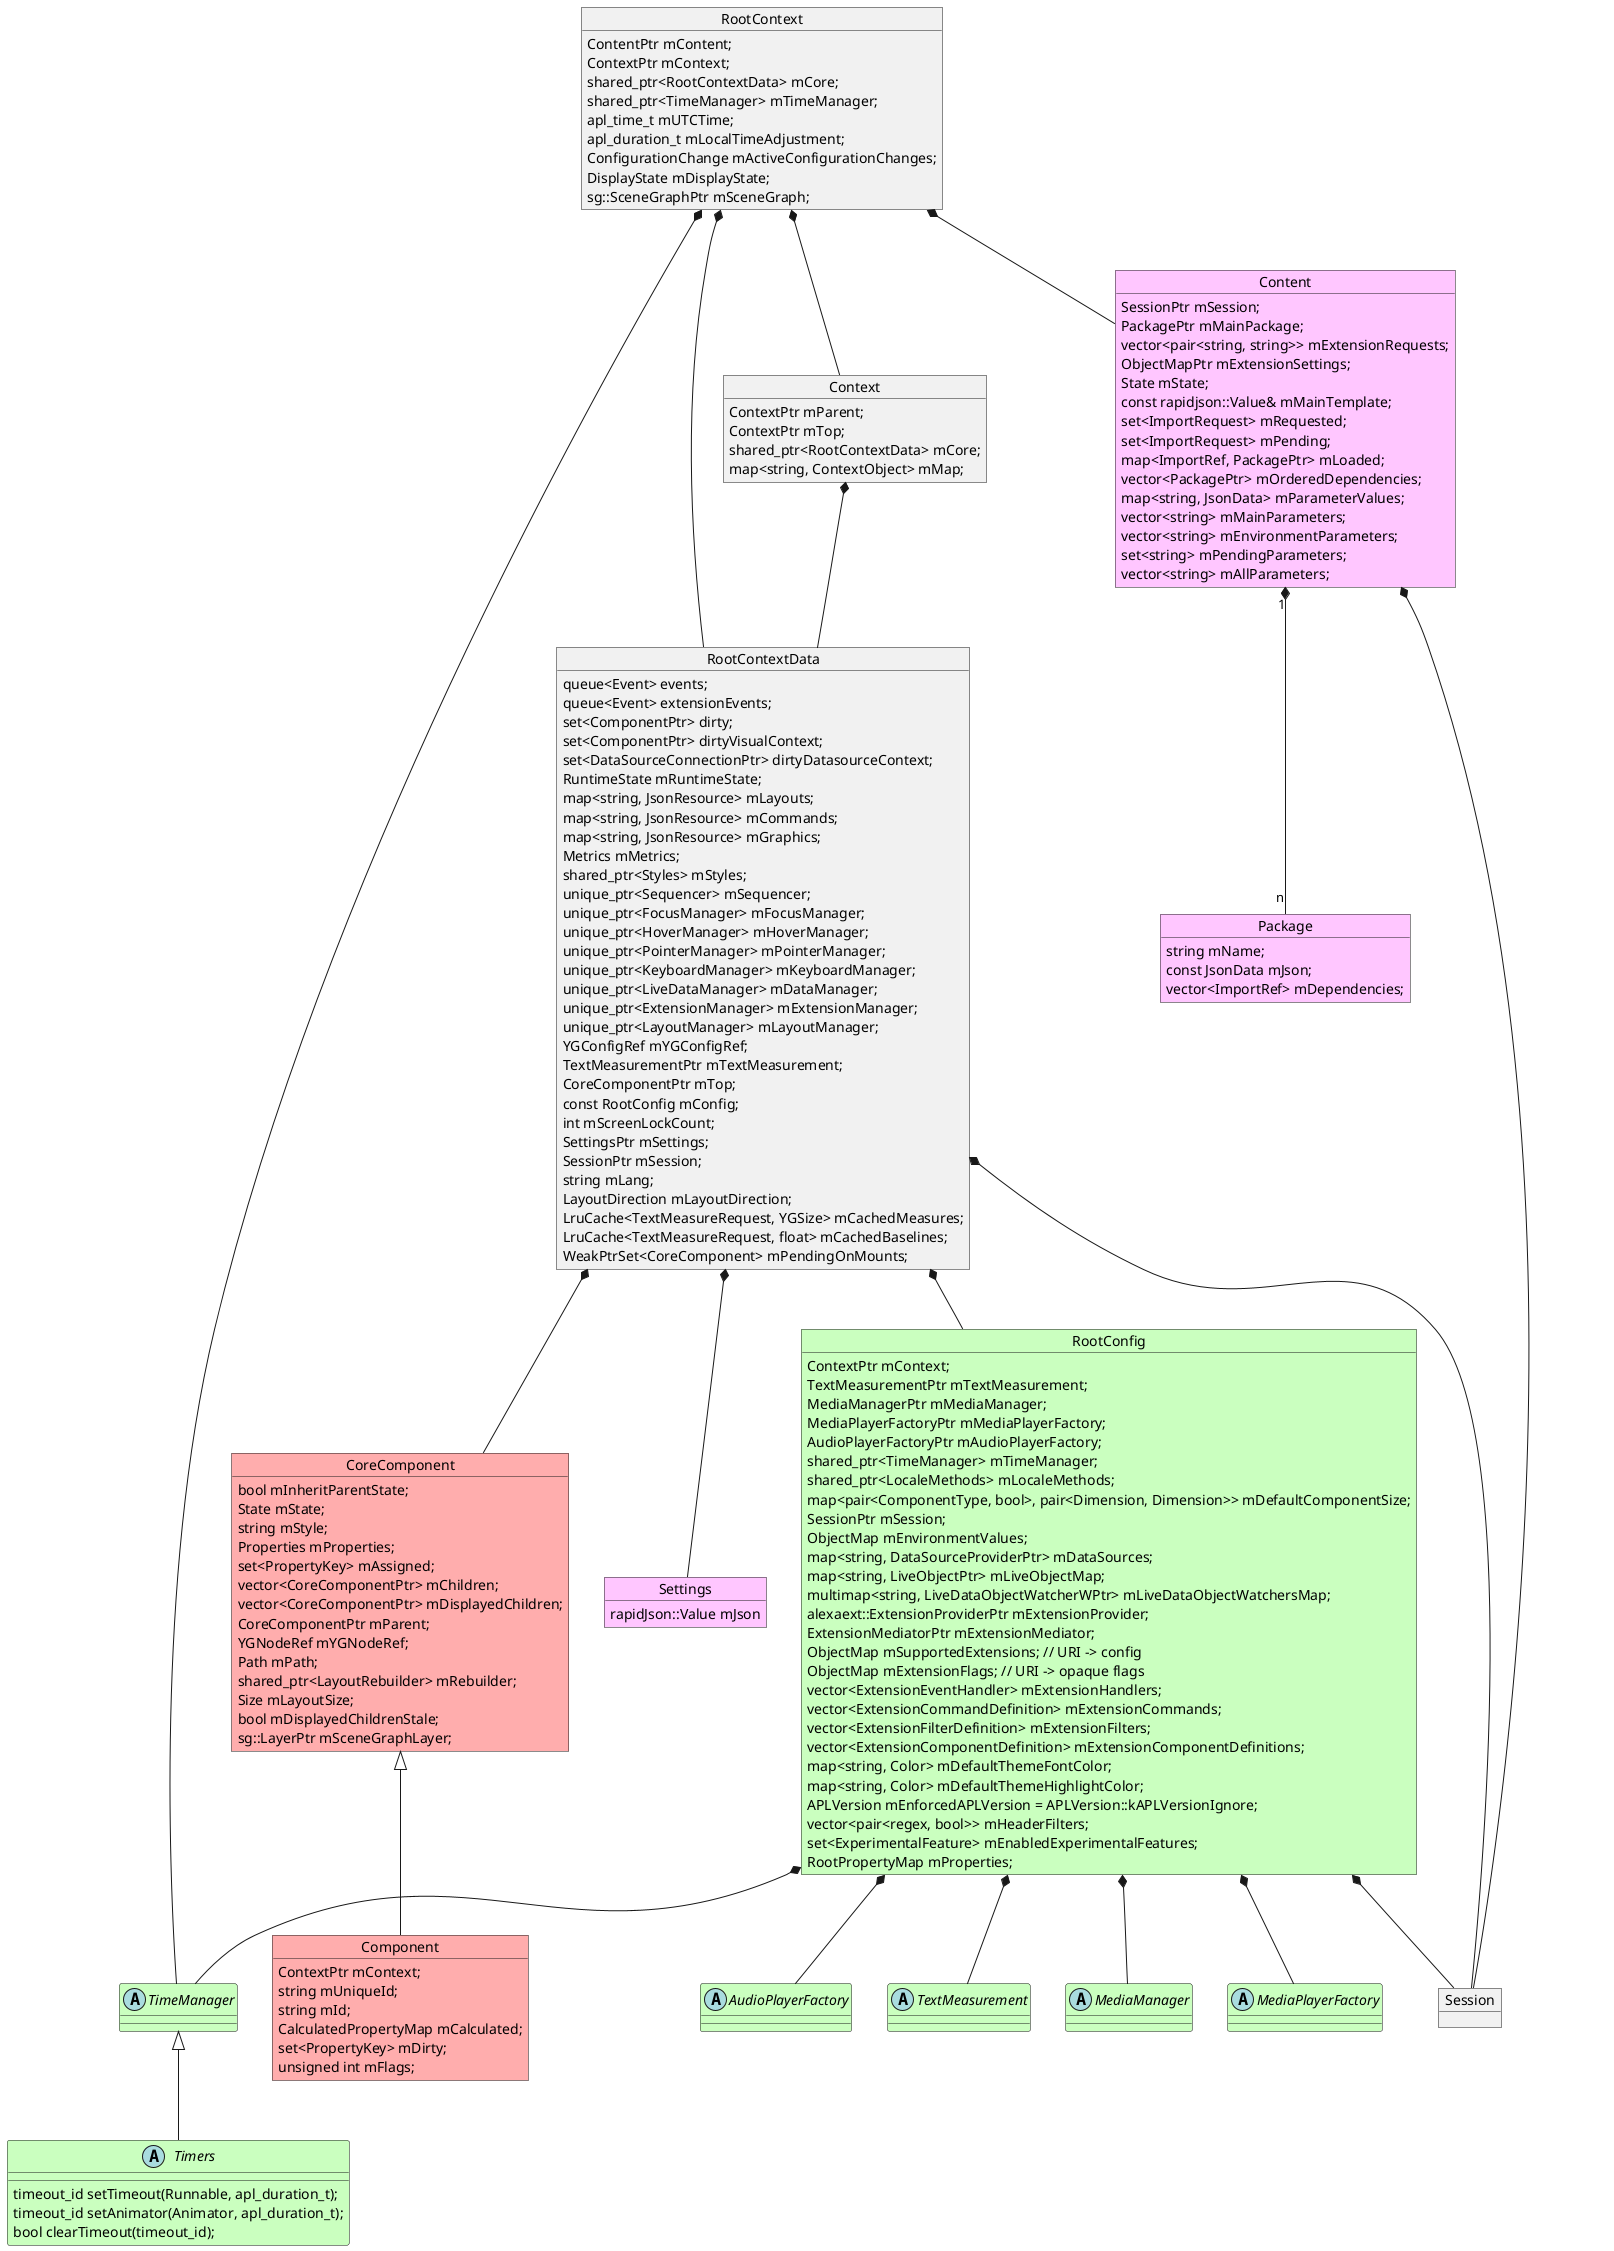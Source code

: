 @startuml

object RootConfig #CAFFBF

abstract TextMeasurement #CAFFBF
abstract MediaManager #CAFFBF
abstract MediaPlayerFactory #CAFFBF
abstract AudioPlayerFactory #CAFFBF

abstract Timers #CAFFBF
Timers : timeout_id setTimeout(Runnable, apl_duration_t);
Timers : timeout_id setAnimator(Animator, apl_duration_t);
Timers : bool clearTimeout(timeout_id);

abstract TimeManager #CAFFBF
TimeManager <|-- Timers

object Session

object Settings #FFC6FF
Settings : rapidJson::Value mJson

object Component #FFADAD
Component : ContextPtr mContext;
Component : string mUniqueId;
Component : string mId;
Component : CalculatedPropertyMap mCalculated;
Component : set<PropertyKey> mDirty;
Component : unsigned int mFlags;

object CoreComponent #FFADAD
CoreComponent : bool mInheritParentState;
CoreComponent : State mState;
CoreComponent : string mStyle;
CoreComponent : Properties mProperties;
CoreComponent : set<PropertyKey> mAssigned;
CoreComponent : vector<CoreComponentPtr> mChildren;
CoreComponent : vector<CoreComponentPtr> mDisplayedChildren;
CoreComponent : CoreComponentPtr mParent;
CoreComponent : YGNodeRef mYGNodeRef;
CoreComponent : Path mPath;
CoreComponent : shared_ptr<LayoutRebuilder> mRebuilder;
CoreComponent : Size mLayoutSize;
CoreComponent : bool mDisplayedChildrenStale;
CoreComponent : sg::LayerPtr mSceneGraphLayer;
CoreComponent <|-- Component


object RootContextData
RootContextData : queue<Event> events;
RootContextData : queue<Event> extensionEvents;
RootContextData : set<ComponentPtr> dirty;
RootContextData : set<ComponentPtr> dirtyVisualContext;
RootContextData : set<DataSourceConnectionPtr> dirtyDatasourceContext;
RootContextData : RuntimeState mRuntimeState;
RootContextData : map<string, JsonResource> mLayouts;
RootContextData : map<string, JsonResource> mCommands;
RootContextData : map<string, JsonResource> mGraphics;
RootContextData : Metrics mMetrics;
RootContextData : shared_ptr<Styles> mStyles;
RootContextData : unique_ptr<Sequencer> mSequencer;
RootContextData : unique_ptr<FocusManager> mFocusManager;
RootContextData : unique_ptr<HoverManager> mHoverManager;
RootContextData : unique_ptr<PointerManager> mPointerManager;
RootContextData : unique_ptr<KeyboardManager> mKeyboardManager;
RootContextData : unique_ptr<LiveDataManager> mDataManager;
RootContextData : unique_ptr<ExtensionManager> mExtensionManager;
RootContextData : unique_ptr<LayoutManager> mLayoutManager;
RootContextData : YGConfigRef mYGConfigRef;
RootContextData : TextMeasurementPtr mTextMeasurement;
RootContextData : CoreComponentPtr mTop;
RootContextData : const RootConfig mConfig;
RootContextData : int mScreenLockCount;
RootContextData : SettingsPtr mSettings;
RootContextData : SessionPtr mSession;
RootContextData : string mLang;
RootContextData : LayoutDirection mLayoutDirection;
RootContextData : LruCache<TextMeasureRequest, YGSize> mCachedMeasures;
RootContextData : LruCache<TextMeasureRequest, float> mCachedBaselines;
RootContextData : WeakPtrSet<CoreComponent> mPendingOnMounts;
RootContextData *-- RootConfig
RootContextData *-- Session
RootContextData *-- CoreComponent
RootContextData *-- Settings

object Context
Context : ContextPtr mParent;
Context : ContextPtr mTop;
Context : shared_ptr<RootContextData> mCore;
Context : map<string, ContextObject> mMap;
Context *-- RootContextData

object Package #FFC6FF
Package : string mName;
Package : const JsonData mJson;
Package : vector<ImportRef> mDependencies;

object Content #FFC6FF
Content : SessionPtr mSession;
Content : PackagePtr mMainPackage;
Content : vector<pair<string, string>> mExtensionRequests;
Content : ObjectMapPtr mExtensionSettings;
Content : State mState;
Content : const rapidjson::Value& mMainTemplate;
Content : set<ImportRequest> mRequested;
Content : set<ImportRequest> mPending;
Content : map<ImportRef, PackagePtr> mLoaded;
Content : vector<PackagePtr> mOrderedDependencies;
Content : map<string, JsonData> mParameterValues;
Content : vector<string> mMainParameters;
Content : vector<string> mEnvironmentParameters;
Content : set<string> mPendingParameters;
Content : vector<string> mAllParameters;
Content "1" *-- "n" Package
Content *-- Session


object RootContext
RootContext : ContentPtr mContent;
RootContext : ContextPtr mContext;
RootContext : shared_ptr<RootContextData> mCore;
RootContext : shared_ptr<TimeManager> mTimeManager;
RootContext : apl_time_t mUTCTime;
RootContext : apl_duration_t mLocalTimeAdjustment;
RootContext : ConfigurationChange mActiveConfigurationChanges;
RootContext : DisplayState mDisplayState;
RootContext : sg::SceneGraphPtr mSceneGraph;
RootContext *-- Content
RootContext *-- Context
RootContext *-- RootContextData
RootContext *-- TimeManager


' RootConfig
RootConfig : ContextPtr mContext;
RootConfig : TextMeasurementPtr mTextMeasurement;
RootConfig : MediaManagerPtr mMediaManager;
RootConfig : MediaPlayerFactoryPtr mMediaPlayerFactory;
RootConfig : AudioPlayerFactoryPtr mAudioPlayerFactory;
RootConfig : shared_ptr<TimeManager> mTimeManager;
RootConfig : shared_ptr<LocaleMethods> mLocaleMethods;
RootConfig : map<pair<ComponentType, bool>, pair<Dimension, Dimension>> mDefaultComponentSize;
RootConfig : SessionPtr mSession;
RootConfig : ObjectMap mEnvironmentValues;
RootConfig : map<string, DataSourceProviderPtr> mDataSources;
RootConfig : map<string, LiveObjectPtr> mLiveObjectMap;
RootConfig : multimap<string, LiveDataObjectWatcherWPtr> mLiveDataObjectWatchersMap;
RootConfig : alexaext::ExtensionProviderPtr mExtensionProvider;
RootConfig : ExtensionMediatorPtr mExtensionMediator;
RootConfig : ObjectMap mSupportedExtensions; // URI -> config
RootConfig : ObjectMap mExtensionFlags; // URI -> opaque flags
RootConfig : vector<ExtensionEventHandler> mExtensionHandlers;
RootConfig : vector<ExtensionCommandDefinition> mExtensionCommands;
RootConfig : vector<ExtensionFilterDefinition> mExtensionFilters;
RootConfig : vector<ExtensionComponentDefinition> mExtensionComponentDefinitions;
RootConfig : map<string, Color> mDefaultThemeFontColor;
RootConfig : map<string, Color> mDefaultThemeHighlightColor;
RootConfig : APLVersion mEnforcedAPLVersion = APLVersion::kAPLVersionIgnore;
RootConfig : vector<pair<regex, bool>> mHeaderFilters;
RootConfig : set<ExperimentalFeature> mEnabledExperimentalFeatures;
RootConfig : RootPropertyMap mProperties;
' RootConfig *-- Context : Only used for pre-evaluation
RootConfig *-- Session
RootConfig *-- TextMeasurement
RootConfig *-- MediaManager
RootConfig *-- MediaPlayerFactory
RootConfig *-- AudioPlayerFactory
RootConfig *-- TimeManager


@enduml
